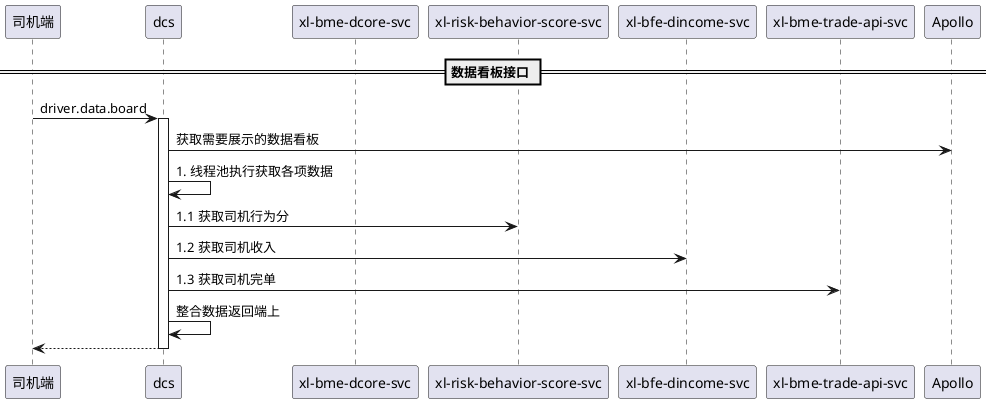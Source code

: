 @startuml
== 数据看板接口 ==

participant Actor as "司机端"
participant dcs
'participant dcore as "xl-bme-dcore-svcc"
participant dcore as "xl-bme-dcore-svc"
participant behavior as "xl-risk-behavior-score-svc"
participant dincome as "xl-bfe-dincome-svc"
participant trade as "xl-bme-trade-api-svc"
Actor -> dcs : driver.data.board
activate dcs

dcs -> Apollo: 获取需要展示的数据看板

dcs -> dcs: 1. 线程池执行获取各项数据

dcs-> behavior: 1.1 获取司机行为分

dcs-> dincome: 1.2 获取司机收入

dcs-> trade: 1.3 获取司机完单

dcs-> dcs: 整合数据返回端上

return
@enduml
